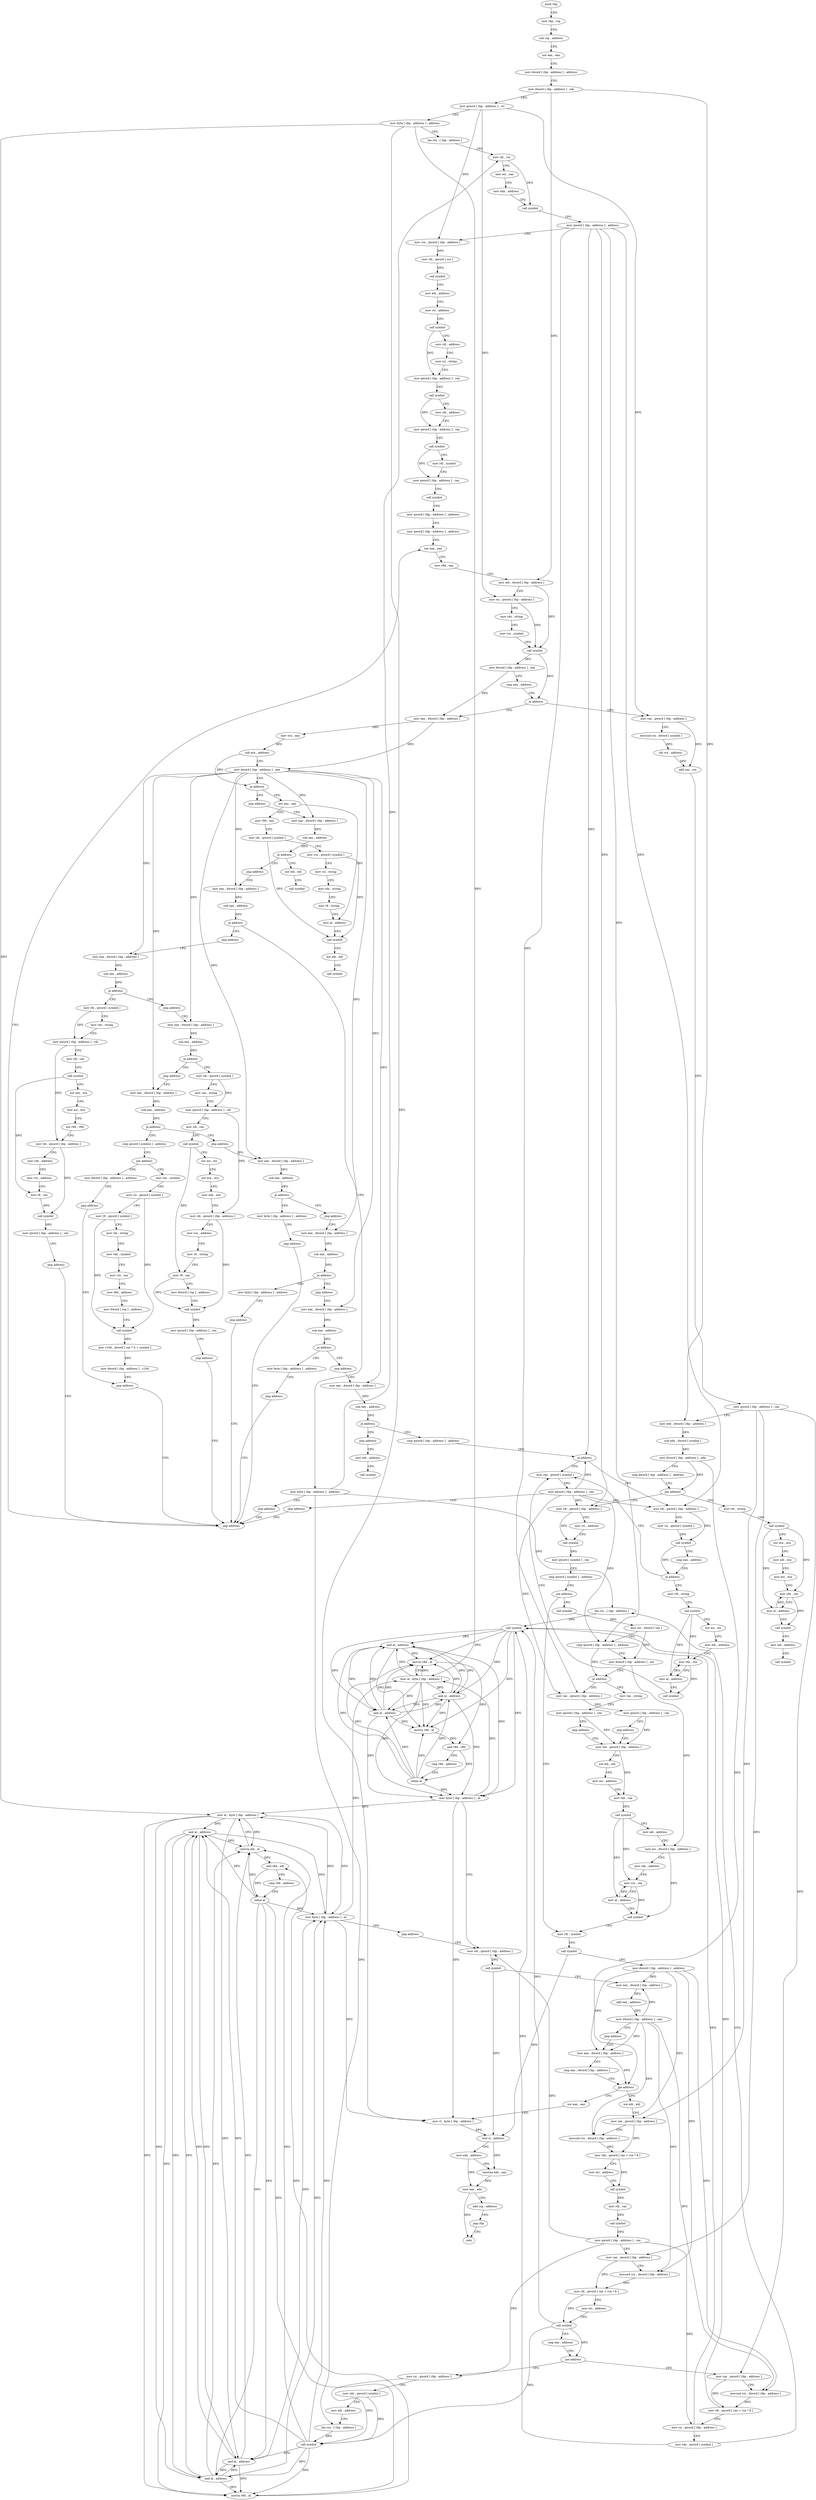 digraph "func" {
"4202784" [label = "push rbp" ]
"4202785" [label = "mov rbp , rsp" ]
"4202788" [label = "sub rsp , address" ]
"4202795" [label = "xor eax , eax" ]
"4202797" [label = "mov dword [ rbp - address ] , address" ]
"4202804" [label = "mov dword [ rbp - address ] , edi" ]
"4202807" [label = "mov qword [ rbp - address ] , rsi" ]
"4202811" [label = "mov byte [ rbp - address ] , address" ]
"4202815" [label = "lea rcx , [ rbp - address ]" ]
"4202819" [label = "mov rdi , rcx" ]
"4202822" [label = "mov esi , eax" ]
"4202824" [label = "mov edx , address" ]
"4202829" [label = "call symbol" ]
"4202834" [label = "mov qword [ rbp - address ] , address" ]
"4202842" [label = "mov rcx , qword [ rbp - address ]" ]
"4202846" [label = "mov rdi , qword [ rcx ]" ]
"4202849" [label = "call symbol" ]
"4202854" [label = "mov edi , address" ]
"4202859" [label = "mov rsi , address" ]
"4202869" [label = "call symbol" ]
"4202874" [label = "mov rdi , address" ]
"4202884" [label = "mov rsi , string" ]
"4202894" [label = "mov qword [ rbp - address ] , rax" ]
"4202898" [label = "call symbol" ]
"4202903" [label = "mov rdi , address" ]
"4202913" [label = "mov qword [ rbp - address ] , rax" ]
"4202917" [label = "call symbol" ]
"4202922" [label = "mov rdi , symbol" ]
"4202932" [label = "mov qword [ rbp - address ] , rax" ]
"4202936" [label = "call symbol" ]
"4202941" [label = "mov qword [ rbp - address ] , address" ]
"4202949" [label = "mov qword [ rbp - address ] , address" ]
"4202957" [label = "xor eax , eax" ]
"4203682" [label = "mov rax , qword [ rbp - address ]" ]
"4203686" [label = "movsxd rcx , dword [ symbol ]" ]
"4203694" [label = "shl rcx , address" ]
"4203698" [label = "add rax , rcx" ]
"4203701" [label = "mov qword [ rbp - address ] , rax" ]
"4203705" [label = "mov edx , dword [ rbp - address ]" ]
"4203708" [label = "sub edx , dword [ symbol ]" ]
"4203715" [label = "mov dword [ rbp - address ] , edx" ]
"4203718" [label = "cmp dword [ rbp - address ] , address" ]
"4203722" [label = "jne address" ]
"4203769" [label = "mov rdi , qword [ rbp - address ]" ]
"4203728" [label = "mov rdi , string" ]
"4203006" [label = "mov eax , dword [ rbp - address ]" ]
"4203009" [label = "mov ecx , eax" ]
"4203011" [label = "sub ecx , address" ]
"4203017" [label = "mov dword [ rbp - address ] , eax" ]
"4203020" [label = "je address" ]
"4203602" [label = "xor eax , eax" ]
"4203026" [label = "jmp address" ]
"4203773" [label = "mov rsi , address" ]
"4203780" [label = "call symbol" ]
"4203785" [label = "mov qword [ symbol ] , rax" ]
"4203793" [label = "cmp qword [ symbol ] , address" ]
"4203802" [label = "jne address" ]
"4203923" [label = "mov rdi , symbol" ]
"4203808" [label = "call symbol" ]
"4203738" [label = "call symbol" ]
"4203743" [label = "xor ecx , ecx" ]
"4203745" [label = "mov edi , ecx" ]
"4203747" [label = "mov esi , ecx" ]
"4203749" [label = "mov rdx , rax" ]
"4203752" [label = "mov al , address" ]
"4203754" [label = "call symbol" ]
"4203759" [label = "mov edi , address" ]
"4203764" [label = "call symbol" ]
"4203604" [label = "mov r9d , eax" ]
"4203607" [label = "mov rdi , qword [ symbol ]" ]
"4203615" [label = "mov rcx , qword [ symbol ]" ]
"4203623" [label = "mov rsi , string" ]
"4203633" [label = "mov rdx , string" ]
"4203643" [label = "mov r8 , string" ]
"4203653" [label = "mov al , address" ]
"4203655" [label = "call symbol" ]
"4203660" [label = "xor edi , edi" ]
"4203662" [label = "call symbol" ]
"4203031" [label = "mov eax , dword [ rbp - address ]" ]
"4203933" [label = "call symbol" ]
"4203938" [label = "mov dword [ rbp - address ] , address" ]
"4203945" [label = "mov eax , dword [ rbp - address ]" ]
"4203813" [label = "mov esi , dword [ rax ]" ]
"4203815" [label = "cmp qword [ rbp - address ] , address" ]
"4203820" [label = "mov dword [ rbp - address ] , esi" ]
"4203826" [label = "je address" ]
"4203848" [label = "mov rax , string" ]
"4203832" [label = "mov rax , qword [ rbp - address ]" ]
"4203034" [label = "sub eax , address" ]
"4203039" [label = "je address" ]
"4203595" [label = "xor edi , edi" ]
"4203045" [label = "jmp address" ]
"4204170" [label = "xor eax , eax" ]
"4204172" [label = "mov cl , byte [ rbp - address ]" ]
"4204175" [label = "test cl , address" ]
"4204178" [label = "mov edx , address" ]
"4204183" [label = "cmovne edx , eax" ]
"4204186" [label = "mov eax , edx" ]
"4204188" [label = "add rsp , address" ]
"4204195" [label = "pop rbp" ]
"4204196" [label = "retn" ]
"4203957" [label = "xor edi , edi" ]
"4203959" [label = "mov rax , qword [ rbp - address ]" ]
"4203963" [label = "movsxd rcx , dword [ rbp - address ]" ]
"4203967" [label = "mov rdx , qword [ rax + rcx * 8 ]" ]
"4203971" [label = "mov esi , address" ]
"4203976" [label = "call symbol" ]
"4203981" [label = "mov rdi , rax" ]
"4203984" [label = "call symbol" ]
"4203989" [label = "mov qword [ rbp - address ] , rax" ]
"4203993" [label = "mov rax , qword [ rbp - address ]" ]
"4203997" [label = "movsxd rcx , dword [ rbp - address ]" ]
"4204001" [label = "mov rdi , qword [ rax + rcx * 8 ]" ]
"4204005" [label = "mov esi , address" ]
"4204010" [label = "call symbol" ]
"4204015" [label = "cmp eax , address" ]
"4204018" [label = "jne address" ]
"4204084" [label = "mov rax , qword [ rbp - address ]" ]
"4204024" [label = "mov rsi , qword [ rbp - address ]" ]
"4203858" [label = "mov qword [ rbp - address ] , rax" ]
"4203865" [label = "jmp address" ]
"4203870" [label = "mov rax , qword [ rbp - address ]" ]
"4203836" [label = "mov qword [ rbp - address ] , rax" ]
"4203843" [label = "jmp address" ]
"4203597" [label = "call symbol" ]
"4203050" [label = "mov eax , dword [ rbp - address ]" ]
"4204088" [label = "movsxd rcx , dword [ rbp - address ]" ]
"4204092" [label = "mov rdi , qword [ rax + rcx * 8 ]" ]
"4204096" [label = "mov rsi , qword [ rbp - address ]" ]
"4204100" [label = "mov rdx , qword [ symbol ]" ]
"4204108" [label = "lea rcx , [ rbp - address ]" ]
"4204112" [label = "call symbol" ]
"4204117" [label = "and al , address" ]
"4204119" [label = "movzx r8d , al" ]
"4204123" [label = "mov al , byte [ rbp - address ]" ]
"4204126" [label = "and al , address" ]
"4204128" [label = "movzx r9d , al" ]
"4204132" [label = "and r9d , r8d" ]
"4204135" [label = "cmp r9d , address" ]
"4204139" [label = "setne al" ]
"4204142" [label = "and al , address" ]
"4204144" [label = "mov byte [ rbp - address ] , al" ]
"4204147" [label = "mov rdi , qword [ rbp - address ]" ]
"4204028" [label = "mov rdx , qword [ symbol ]" ]
"4204036" [label = "mov edi , address" ]
"4204041" [label = "lea rcx , [ rbp - address ]" ]
"4204045" [label = "call symbol" ]
"4204050" [label = "and al , address" ]
"4204052" [label = "movzx edi , al" ]
"4204055" [label = "mov al , byte [ rbp - address ]" ]
"4204058" [label = "and al , address" ]
"4204060" [label = "movzx r8d , al" ]
"4204064" [label = "and r8d , edi" ]
"4204067" [label = "cmp r8d , address" ]
"4204071" [label = "setne al" ]
"4204074" [label = "and al , address" ]
"4204076" [label = "mov byte [ rbp - address ] , al" ]
"4204079" [label = "jmp address" ]
"4203877" [label = "xor edi , edi" ]
"4203879" [label = "mov esi , address" ]
"4203884" [label = "mov rdx , rax" ]
"4203887" [label = "call symbol" ]
"4203892" [label = "mov edi , address" ]
"4203897" [label = "mov esi , dword [ rbp - address ]" ]
"4203903" [label = "mov rdx , address" ]
"4203913" [label = "mov rcx , rax" ]
"4203916" [label = "mov al , address" ]
"4203918" [label = "call symbol" ]
"4203053" [label = "sub eax , address" ]
"4203056" [label = "je address" ]
"4203188" [label = "mov byte [ rbp - address ] , address" ]
"4203062" [label = "jmp address" ]
"4203948" [label = "cmp eax , dword [ rbp - address ]" ]
"4203951" [label = "jge address" ]
"4204151" [label = "call symbol" ]
"4204156" [label = "mov eax , dword [ rbp - address ]" ]
"4204159" [label = "add eax , address" ]
"4204162" [label = "mov dword [ rbp - address ] , eax" ]
"4204165" [label = "jmp address" ]
"4203192" [label = "jmp address" ]
"4203677" [label = "jmp address" ]
"4203067" [label = "mov eax , dword [ rbp - address ]" ]
"4203070" [label = "sub eax , address" ]
"4203073" [label = "je address" ]
"4203197" [label = "mov rdi , qword [ symbol ]" ]
"4203079" [label = "jmp address" ]
"4202959" [label = "mov r8d , eax" ]
"4202962" [label = "mov edi , dword [ rbp - address ]" ]
"4202965" [label = "mov rsi , qword [ rbp - address ]" ]
"4202969" [label = "mov rdx , string" ]
"4202979" [label = "mov rcx , symbol" ]
"4202989" [label = "call symbol" ]
"4202994" [label = "mov dword [ rbp - address ] , eax" ]
"4202997" [label = "cmp eax , address" ]
"4203000" [label = "je address" ]
"4203205" [label = "mov rax , string" ]
"4203215" [label = "mov qword [ rbp - address ] , rdi" ]
"4203222" [label = "mov rdi , rax" ]
"4203225" [label = "call symbol" ]
"4203230" [label = "xor ecx , ecx" ]
"4203232" [label = "mov esi , ecx" ]
"4203234" [label = "xor r9d , r9d" ]
"4203237" [label = "mov rdi , qword [ rbp - address ]" ]
"4203244" [label = "mov rdx , address" ]
"4203254" [label = "mov rcx , address" ]
"4203264" [label = "mov r8 , rax" ]
"4203267" [label = "call symbol" ]
"4203272" [label = "mov qword [ rbp - address ] , rax" ]
"4203276" [label = "jmp address" ]
"4203084" [label = "mov eax , dword [ rbp - address ]" ]
"4203087" [label = "sub eax , address" ]
"4203090" [label = "je address" ]
"4203478" [label = "mov rdi , qword [ symbol ]" ]
"4203096" [label = "jmp address" ]
"4203486" [label = "mov rax , string" ]
"4203496" [label = "mov qword [ rbp - address ] , rdi" ]
"4203503" [label = "mov rdi , rax" ]
"4203506" [label = "call symbol" ]
"4203511" [label = "xor esi , esi" ]
"4203513" [label = "xor ecx , ecx" ]
"4203515" [label = "mov edx , ecx" ]
"4203517" [label = "mov rdi , qword [ rbp - address ]" ]
"4203524" [label = "mov rcx , address" ]
"4203534" [label = "mov r8 , string" ]
"4203544" [label = "mov r9 , rax" ]
"4203547" [label = "mov dword [ rsp ] , address" ]
"4203554" [label = "call symbol" ]
"4203559" [label = "mov qword [ rbp - address ] , rax" ]
"4203563" [label = "jmp address" ]
"4203101" [label = "mov eax , dword [ rbp - address ]" ]
"4203104" [label = "sub eax , address" ]
"4203107" [label = "je address" ]
"4203367" [label = "cmp qword [ symbol ] , address" ]
"4203113" [label = "jmp address" ]
"4203376" [label = "jne address" ]
"4203394" [label = "mov rax , symbol" ]
"4203382" [label = "mov dword [ rbp - address ] , address" ]
"4203118" [label = "mov eax , dword [ rbp - address ]" ]
"4203404" [label = "mov rsi , qword [ symbol ]" ]
"4203412" [label = "mov r9 , qword [ symbol ]" ]
"4203420" [label = "mov rdi , string" ]
"4203430" [label = "mov rdx , symbol" ]
"4203440" [label = "mov rcx , rax" ]
"4203443" [label = "mov r8d , address" ]
"4203449" [label = "mov dword [ rsp ] , address" ]
"4203456" [label = "call symbol" ]
"4203461" [label = "mov r10d , dword [ rax * 4 + symbol ]" ]
"4203469" [label = "mov dword [ rbp - address ] , r10d" ]
"4203473" [label = "jmp address" ]
"4203389" [label = "jmp address" ]
"4203121" [label = "sub eax , address" ]
"4203124" [label = "je address" ]
"4203568" [label = "mov byte [ rbp - address ] , address" ]
"4203130" [label = "jmp address" ]
"4203572" [label = "jmp address" ]
"4203135" [label = "mov eax , dword [ rbp - address ]" ]
"4203138" [label = "sub eax , address" ]
"4203141" [label = "je address" ]
"4203577" [label = "mov byte [ rbp - address ] , address" ]
"4203147" [label = "jmp address" ]
"4203581" [label = "jmp address" ]
"4203152" [label = "mov eax , dword [ rbp - address ]" ]
"4203155" [label = "sub eax , address" ]
"4203158" [label = "je address" ]
"4203586" [label = "mov byte [ rbp - address ] , address" ]
"4203164" [label = "jmp address" ]
"4203590" [label = "jmp address" ]
"4203169" [label = "mov eax , dword [ rbp - address ]" ]
"4203172" [label = "sub eax , address" ]
"4203177" [label = "je address" ]
"4203281" [label = "cmp qword [ rbp - address ] , address" ]
"4203183" [label = "jmp address" ]
"4203286" [label = "je address" ]
"4203350" [label = "mov rax , qword [ symbol ]" ]
"4203292" [label = "mov rdi , qword [ rbp - address ]" ]
"4203667" [label = "mov edi , address" ]
"4203358" [label = "mov qword [ rbp - address ] , rax" ]
"4203362" [label = "jmp address" ]
"4203296" [label = "mov rsi , qword [ symbol ]" ]
"4203304" [label = "call symbol" ]
"4203309" [label = "cmp eax , address" ]
"4203312" [label = "je address" ]
"4203318" [label = "mov rdi , string" ]
"4203672" [label = "call symbol" ]
"4203328" [label = "call symbol" ]
"4203333" [label = "xor esi , esi" ]
"4203335" [label = "mov edi , address" ]
"4203340" [label = "mov rdx , rax" ]
"4203343" [label = "mov al , address" ]
"4203345" [label = "call symbol" ]
"4202784" -> "4202785" [ label = "CFG" ]
"4202785" -> "4202788" [ label = "CFG" ]
"4202788" -> "4202795" [ label = "CFG" ]
"4202795" -> "4202797" [ label = "CFG" ]
"4202797" -> "4202804" [ label = "CFG" ]
"4202804" -> "4202807" [ label = "CFG" ]
"4202804" -> "4202962" [ label = "DFG" ]
"4202804" -> "4203705" [ label = "DFG" ]
"4202807" -> "4202811" [ label = "CFG" ]
"4202807" -> "4202842" [ label = "DFG" ]
"4202807" -> "4202965" [ label = "DFG" ]
"4202807" -> "4203682" [ label = "DFG" ]
"4202811" -> "4202815" [ label = "CFG" ]
"4202811" -> "4204172" [ label = "DFG" ]
"4202811" -> "4204123" [ label = "DFG" ]
"4202811" -> "4204055" [ label = "DFG" ]
"4202815" -> "4202819" [ label = "CFG" ]
"4202819" -> "4202822" [ label = "CFG" ]
"4202819" -> "4202829" [ label = "DFG" ]
"4202822" -> "4202824" [ label = "CFG" ]
"4202824" -> "4202829" [ label = "CFG" ]
"4202829" -> "4202834" [ label = "CFG" ]
"4202834" -> "4202842" [ label = "CFG" ]
"4202834" -> "4203769" [ label = "DFG" ]
"4202834" -> "4203815" [ label = "DFG" ]
"4202834" -> "4203832" [ label = "DFG" ]
"4202834" -> "4203286" [ label = "DFG" ]
"4202834" -> "4203292" [ label = "DFG" ]
"4202842" -> "4202846" [ label = "DFG" ]
"4202846" -> "4202849" [ label = "DFG" ]
"4202849" -> "4202854" [ label = "CFG" ]
"4202854" -> "4202859" [ label = "CFG" ]
"4202859" -> "4202869" [ label = "CFG" ]
"4202869" -> "4202874" [ label = "CFG" ]
"4202869" -> "4202894" [ label = "DFG" ]
"4202874" -> "4202884" [ label = "CFG" ]
"4202884" -> "4202894" [ label = "CFG" ]
"4202894" -> "4202898" [ label = "CFG" ]
"4202898" -> "4202903" [ label = "CFG" ]
"4202898" -> "4202913" [ label = "DFG" ]
"4202903" -> "4202913" [ label = "CFG" ]
"4202913" -> "4202917" [ label = "CFG" ]
"4202917" -> "4202922" [ label = "CFG" ]
"4202917" -> "4202932" [ label = "DFG" ]
"4202922" -> "4202932" [ label = "CFG" ]
"4202932" -> "4202936" [ label = "CFG" ]
"4202936" -> "4202941" [ label = "CFG" ]
"4202941" -> "4202949" [ label = "CFG" ]
"4202949" -> "4202957" [ label = "CFG" ]
"4202957" -> "4202959" [ label = "CFG" ]
"4203682" -> "4203686" [ label = "CFG" ]
"4203682" -> "4203698" [ label = "DFG" ]
"4203686" -> "4203694" [ label = "DFG" ]
"4203694" -> "4203698" [ label = "DFG" ]
"4203698" -> "4203701" [ label = "DFG" ]
"4203701" -> "4203705" [ label = "CFG" ]
"4203701" -> "4203959" [ label = "DFG" ]
"4203701" -> "4203993" [ label = "DFG" ]
"4203701" -> "4204084" [ label = "DFG" ]
"4203705" -> "4203708" [ label = "DFG" ]
"4203708" -> "4203715" [ label = "DFG" ]
"4203715" -> "4203718" [ label = "CFG" ]
"4203715" -> "4203722" [ label = "DFG" ]
"4203715" -> "4203951" [ label = "DFG" ]
"4203718" -> "4203722" [ label = "CFG" ]
"4203722" -> "4203769" [ label = "CFG" ]
"4203722" -> "4203728" [ label = "CFG" ]
"4203769" -> "4203773" [ label = "CFG" ]
"4203769" -> "4203780" [ label = "DFG" ]
"4203728" -> "4203738" [ label = "CFG" ]
"4203006" -> "4203009" [ label = "DFG" ]
"4203006" -> "4203017" [ label = "DFG" ]
"4203009" -> "4203011" [ label = "DFG" ]
"4203011" -> "4203017" [ label = "CFG" ]
"4203011" -> "4203020" [ label = "DFG" ]
"4203017" -> "4203020" [ label = "CFG" ]
"4203017" -> "4203031" [ label = "DFG" ]
"4203017" -> "4203050" [ label = "DFG" ]
"4203017" -> "4203067" [ label = "DFG" ]
"4203017" -> "4203084" [ label = "DFG" ]
"4203017" -> "4203101" [ label = "DFG" ]
"4203017" -> "4203118" [ label = "DFG" ]
"4203017" -> "4203135" [ label = "DFG" ]
"4203017" -> "4203152" [ label = "DFG" ]
"4203017" -> "4203169" [ label = "DFG" ]
"4203020" -> "4203602" [ label = "CFG" ]
"4203020" -> "4203026" [ label = "CFG" ]
"4203602" -> "4203604" [ label = "CFG" ]
"4203602" -> "4203653" [ label = "DFG" ]
"4203026" -> "4203031" [ label = "CFG" ]
"4203773" -> "4203780" [ label = "CFG" ]
"4203780" -> "4203785" [ label = "DFG" ]
"4203785" -> "4203793" [ label = "CFG" ]
"4203793" -> "4203802" [ label = "CFG" ]
"4203802" -> "4203923" [ label = "CFG" ]
"4203802" -> "4203808" [ label = "CFG" ]
"4203923" -> "4203933" [ label = "CFG" ]
"4203808" -> "4203813" [ label = "DFG" ]
"4203738" -> "4203743" [ label = "CFG" ]
"4203738" -> "4203749" [ label = "DFG" ]
"4203738" -> "4203752" [ label = "DFG" ]
"4203743" -> "4203745" [ label = "CFG" ]
"4203745" -> "4203747" [ label = "CFG" ]
"4203747" -> "4203749" [ label = "CFG" ]
"4203749" -> "4203752" [ label = "CFG" ]
"4203749" -> "4203754" [ label = "DFG" ]
"4203752" -> "4203754" [ label = "CFG" ]
"4203752" -> "4203749" [ label = "DFG" ]
"4203754" -> "4203759" [ label = "CFG" ]
"4203759" -> "4203764" [ label = "CFG" ]
"4203604" -> "4203607" [ label = "CFG" ]
"4203607" -> "4203615" [ label = "CFG" ]
"4203607" -> "4203655" [ label = "DFG" ]
"4203615" -> "4203623" [ label = "CFG" ]
"4203615" -> "4203655" [ label = "DFG" ]
"4203623" -> "4203633" [ label = "CFG" ]
"4203633" -> "4203643" [ label = "CFG" ]
"4203643" -> "4203653" [ label = "CFG" ]
"4203653" -> "4203655" [ label = "CFG" ]
"4203655" -> "4203660" [ label = "CFG" ]
"4203660" -> "4203662" [ label = "CFG" ]
"4203031" -> "4203034" [ label = "DFG" ]
"4203933" -> "4203938" [ label = "CFG" ]
"4203933" -> "4204175" [ label = "DFG" ]
"4203938" -> "4203945" [ label = "DFG" ]
"4203938" -> "4203963" [ label = "DFG" ]
"4203938" -> "4203997" [ label = "DFG" ]
"4203938" -> "4204088" [ label = "DFG" ]
"4203938" -> "4204156" [ label = "DFG" ]
"4203945" -> "4203948" [ label = "CFG" ]
"4203945" -> "4203951" [ label = "DFG" ]
"4203813" -> "4203815" [ label = "CFG" ]
"4203813" -> "4203820" [ label = "DFG" ]
"4203815" -> "4203820" [ label = "CFG" ]
"4203815" -> "4203826" [ label = "DFG" ]
"4203820" -> "4203826" [ label = "CFG" ]
"4203820" -> "4203897" [ label = "DFG" ]
"4203826" -> "4203848" [ label = "CFG" ]
"4203826" -> "4203832" [ label = "CFG" ]
"4203848" -> "4203858" [ label = "CFG" ]
"4203832" -> "4203836" [ label = "DFG" ]
"4203034" -> "4203039" [ label = "DFG" ]
"4203039" -> "4203595" [ label = "CFG" ]
"4203039" -> "4203045" [ label = "CFG" ]
"4203595" -> "4203597" [ label = "CFG" ]
"4203045" -> "4203050" [ label = "CFG" ]
"4204170" -> "4204172" [ label = "CFG" ]
"4204172" -> "4204175" [ label = "DFG" ]
"4204175" -> "4204178" [ label = "CFG" ]
"4204175" -> "4204183" [ label = "DFG" ]
"4204178" -> "4204183" [ label = "CFG" ]
"4204178" -> "4204186" [ label = "DFG" ]
"4204183" -> "4204186" [ label = "DFG" ]
"4204186" -> "4204188" [ label = "CFG" ]
"4204186" -> "4204196" [ label = "DFG" ]
"4204188" -> "4204195" [ label = "CFG" ]
"4204195" -> "4204196" [ label = "CFG" ]
"4203957" -> "4203959" [ label = "CFG" ]
"4203959" -> "4203963" [ label = "CFG" ]
"4203959" -> "4203967" [ label = "DFG" ]
"4203963" -> "4203967" [ label = "DFG" ]
"4203967" -> "4203971" [ label = "CFG" ]
"4203967" -> "4203976" [ label = "DFG" ]
"4203971" -> "4203976" [ label = "CFG" ]
"4203976" -> "4203981" [ label = "DFG" ]
"4203981" -> "4203984" [ label = "DFG" ]
"4203984" -> "4203989" [ label = "DFG" ]
"4203989" -> "4203993" [ label = "CFG" ]
"4203989" -> "4204096" [ label = "DFG" ]
"4203989" -> "4204024" [ label = "DFG" ]
"4203989" -> "4204147" [ label = "DFG" ]
"4203993" -> "4203997" [ label = "CFG" ]
"4203993" -> "4204001" [ label = "DFG" ]
"4203997" -> "4204001" [ label = "DFG" ]
"4204001" -> "4204005" [ label = "CFG" ]
"4204001" -> "4204010" [ label = "DFG" ]
"4204005" -> "4204010" [ label = "CFG" ]
"4204010" -> "4204015" [ label = "CFG" ]
"4204010" -> "4204018" [ label = "DFG" ]
"4204010" -> "4204112" [ label = "DFG" ]
"4204010" -> "4204045" [ label = "DFG" ]
"4204015" -> "4204018" [ label = "CFG" ]
"4204018" -> "4204084" [ label = "CFG" ]
"4204018" -> "4204024" [ label = "CFG" ]
"4204084" -> "4204088" [ label = "CFG" ]
"4204084" -> "4204092" [ label = "DFG" ]
"4204024" -> "4204028" [ label = "CFG" ]
"4204024" -> "4204045" [ label = "DFG" ]
"4203858" -> "4203865" [ label = "CFG" ]
"4203858" -> "4203870" [ label = "DFG" ]
"4203865" -> "4203870" [ label = "CFG" ]
"4203870" -> "4203877" [ label = "CFG" ]
"4203870" -> "4203884" [ label = "DFG" ]
"4203836" -> "4203843" [ label = "CFG" ]
"4203836" -> "4203870" [ label = "DFG" ]
"4203843" -> "4203870" [ label = "CFG" ]
"4203050" -> "4203053" [ label = "DFG" ]
"4204088" -> "4204092" [ label = "DFG" ]
"4204092" -> "4204096" [ label = "CFG" ]
"4204092" -> "4204112" [ label = "DFG" ]
"4204096" -> "4204100" [ label = "CFG" ]
"4204096" -> "4204112" [ label = "DFG" ]
"4204100" -> "4204108" [ label = "CFG" ]
"4204100" -> "4204112" [ label = "DFG" ]
"4204108" -> "4204112" [ label = "DFG" ]
"4204112" -> "4204117" [ label = "DFG" ]
"4204112" -> "4204119" [ label = "DFG" ]
"4204112" -> "4204126" [ label = "DFG" ]
"4204112" -> "4204128" [ label = "DFG" ]
"4204112" -> "4204142" [ label = "DFG" ]
"4204112" -> "4204144" [ label = "DFG" ]
"4204117" -> "4204119" [ label = "DFG" ]
"4204117" -> "4204126" [ label = "DFG" ]
"4204117" -> "4204128" [ label = "DFG" ]
"4204117" -> "4204142" [ label = "DFG" ]
"4204117" -> "4204144" [ label = "DFG" ]
"4204119" -> "4204123" [ label = "CFG" ]
"4204119" -> "4204132" [ label = "DFG" ]
"4204123" -> "4204126" [ label = "DFG" ]
"4204123" -> "4204117" [ label = "DFG" ]
"4204123" -> "4204119" [ label = "DFG" ]
"4204123" -> "4204128" [ label = "DFG" ]
"4204123" -> "4204142" [ label = "DFG" ]
"4204123" -> "4204144" [ label = "DFG" ]
"4204126" -> "4204128" [ label = "DFG" ]
"4204126" -> "4204117" [ label = "DFG" ]
"4204126" -> "4204119" [ label = "DFG" ]
"4204126" -> "4204142" [ label = "DFG" ]
"4204126" -> "4204144" [ label = "DFG" ]
"4204128" -> "4204132" [ label = "DFG" ]
"4204132" -> "4204135" [ label = "CFG" ]
"4204132" -> "4204139" [ label = "DFG" ]
"4204135" -> "4204139" [ label = "CFG" ]
"4204139" -> "4204142" [ label = "DFG" ]
"4204139" -> "4204117" [ label = "DFG" ]
"4204139" -> "4204119" [ label = "DFG" ]
"4204139" -> "4204126" [ label = "DFG" ]
"4204139" -> "4204128" [ label = "DFG" ]
"4204139" -> "4204144" [ label = "DFG" ]
"4204142" -> "4204144" [ label = "DFG" ]
"4204142" -> "4204117" [ label = "DFG" ]
"4204142" -> "4204119" [ label = "DFG" ]
"4204142" -> "4204126" [ label = "DFG" ]
"4204142" -> "4204128" [ label = "DFG" ]
"4204144" -> "4204147" [ label = "CFG" ]
"4204144" -> "4204172" [ label = "DFG" ]
"4204144" -> "4204123" [ label = "DFG" ]
"4204144" -> "4204055" [ label = "DFG" ]
"4204147" -> "4204151" [ label = "DFG" ]
"4204028" -> "4204036" [ label = "CFG" ]
"4204028" -> "4204045" [ label = "DFG" ]
"4204036" -> "4204041" [ label = "CFG" ]
"4204041" -> "4204045" [ label = "DFG" ]
"4204045" -> "4204050" [ label = "DFG" ]
"4204045" -> "4204052" [ label = "DFG" ]
"4204045" -> "4204058" [ label = "DFG" ]
"4204045" -> "4204060" [ label = "DFG" ]
"4204045" -> "4204074" [ label = "DFG" ]
"4204045" -> "4204076" [ label = "DFG" ]
"4204050" -> "4204052" [ label = "DFG" ]
"4204050" -> "4204058" [ label = "DFG" ]
"4204050" -> "4204060" [ label = "DFG" ]
"4204050" -> "4204074" [ label = "DFG" ]
"4204050" -> "4204076" [ label = "DFG" ]
"4204052" -> "4204055" [ label = "CFG" ]
"4204052" -> "4204064" [ label = "DFG" ]
"4204055" -> "4204058" [ label = "DFG" ]
"4204055" -> "4204050" [ label = "DFG" ]
"4204055" -> "4204052" [ label = "DFG" ]
"4204055" -> "4204060" [ label = "DFG" ]
"4204055" -> "4204074" [ label = "DFG" ]
"4204055" -> "4204076" [ label = "DFG" ]
"4204058" -> "4204060" [ label = "DFG" ]
"4204058" -> "4204050" [ label = "DFG" ]
"4204058" -> "4204052" [ label = "DFG" ]
"4204058" -> "4204074" [ label = "DFG" ]
"4204058" -> "4204076" [ label = "DFG" ]
"4204060" -> "4204064" [ label = "DFG" ]
"4204064" -> "4204067" [ label = "CFG" ]
"4204064" -> "4204071" [ label = "DFG" ]
"4204067" -> "4204071" [ label = "CFG" ]
"4204071" -> "4204074" [ label = "DFG" ]
"4204071" -> "4204050" [ label = "DFG" ]
"4204071" -> "4204052" [ label = "DFG" ]
"4204071" -> "4204058" [ label = "DFG" ]
"4204071" -> "4204060" [ label = "DFG" ]
"4204071" -> "4204076" [ label = "DFG" ]
"4204074" -> "4204076" [ label = "DFG" ]
"4204074" -> "4204050" [ label = "DFG" ]
"4204074" -> "4204052" [ label = "DFG" ]
"4204074" -> "4204058" [ label = "DFG" ]
"4204074" -> "4204060" [ label = "DFG" ]
"4204076" -> "4204079" [ label = "CFG" ]
"4204076" -> "4204172" [ label = "DFG" ]
"4204076" -> "4204123" [ label = "DFG" ]
"4204076" -> "4204055" [ label = "DFG" ]
"4204079" -> "4204147" [ label = "CFG" ]
"4203877" -> "4203879" [ label = "CFG" ]
"4203879" -> "4203884" [ label = "CFG" ]
"4203884" -> "4203887" [ label = "DFG" ]
"4203887" -> "4203892" [ label = "CFG" ]
"4203887" -> "4203913" [ label = "DFG" ]
"4203887" -> "4203916" [ label = "DFG" ]
"4203892" -> "4203897" [ label = "CFG" ]
"4203897" -> "4203903" [ label = "CFG" ]
"4203897" -> "4203918" [ label = "DFG" ]
"4203903" -> "4203913" [ label = "CFG" ]
"4203913" -> "4203916" [ label = "CFG" ]
"4203913" -> "4203918" [ label = "DFG" ]
"4203916" -> "4203918" [ label = "CFG" ]
"4203916" -> "4203913" [ label = "DFG" ]
"4203918" -> "4203923" [ label = "CFG" ]
"4203053" -> "4203056" [ label = "DFG" ]
"4203056" -> "4203188" [ label = "CFG" ]
"4203056" -> "4203062" [ label = "CFG" ]
"4203188" -> "4203192" [ label = "CFG" ]
"4203188" -> "4202819" [ label = "DFG" ]
"4203188" -> "4204108" [ label = "DFG" ]
"4203188" -> "4204041" [ label = "DFG" ]
"4203062" -> "4203067" [ label = "CFG" ]
"4203948" -> "4203951" [ label = "CFG" ]
"4203951" -> "4204170" [ label = "CFG" ]
"4203951" -> "4203957" [ label = "CFG" ]
"4204151" -> "4204156" [ label = "CFG" ]
"4204151" -> "4204175" [ label = "DFG" ]
"4204156" -> "4204159" [ label = "DFG" ]
"4204159" -> "4204162" [ label = "DFG" ]
"4204162" -> "4204165" [ label = "CFG" ]
"4204162" -> "4203945" [ label = "DFG" ]
"4204162" -> "4203963" [ label = "DFG" ]
"4204162" -> "4203997" [ label = "DFG" ]
"4204162" -> "4204088" [ label = "DFG" ]
"4204162" -> "4204156" [ label = "DFG" ]
"4204165" -> "4203945" [ label = "CFG" ]
"4203192" -> "4203677" [ label = "CFG" ]
"4203677" -> "4202957" [ label = "CFG" ]
"4203067" -> "4203070" [ label = "DFG" ]
"4203070" -> "4203073" [ label = "DFG" ]
"4203073" -> "4203197" [ label = "CFG" ]
"4203073" -> "4203079" [ label = "CFG" ]
"4203197" -> "4203205" [ label = "CFG" ]
"4203197" -> "4203215" [ label = "DFG" ]
"4203079" -> "4203084" [ label = "CFG" ]
"4202959" -> "4202962" [ label = "CFG" ]
"4202962" -> "4202965" [ label = "CFG" ]
"4202962" -> "4202989" [ label = "DFG" ]
"4202965" -> "4202969" [ label = "CFG" ]
"4202965" -> "4202989" [ label = "DFG" ]
"4202969" -> "4202979" [ label = "CFG" ]
"4202979" -> "4202989" [ label = "CFG" ]
"4202989" -> "4202994" [ label = "DFG" ]
"4202989" -> "4203000" [ label = "DFG" ]
"4202994" -> "4202997" [ label = "CFG" ]
"4202994" -> "4203006" [ label = "DFG" ]
"4202997" -> "4203000" [ label = "CFG" ]
"4203000" -> "4203682" [ label = "CFG" ]
"4203000" -> "4203006" [ label = "CFG" ]
"4203205" -> "4203215" [ label = "CFG" ]
"4203215" -> "4203222" [ label = "CFG" ]
"4203215" -> "4203237" [ label = "DFG" ]
"4203222" -> "4203225" [ label = "CFG" ]
"4203225" -> "4203230" [ label = "CFG" ]
"4203225" -> "4203264" [ label = "DFG" ]
"4203230" -> "4203232" [ label = "CFG" ]
"4203232" -> "4203234" [ label = "CFG" ]
"4203234" -> "4203237" [ label = "CFG" ]
"4203237" -> "4203244" [ label = "CFG" ]
"4203237" -> "4203267" [ label = "DFG" ]
"4203244" -> "4203254" [ label = "CFG" ]
"4203254" -> "4203264" [ label = "CFG" ]
"4203264" -> "4203267" [ label = "DFG" ]
"4203267" -> "4203272" [ label = "DFG" ]
"4203272" -> "4203276" [ label = "CFG" ]
"4203276" -> "4203677" [ label = "CFG" ]
"4203084" -> "4203087" [ label = "DFG" ]
"4203087" -> "4203090" [ label = "DFG" ]
"4203090" -> "4203478" [ label = "CFG" ]
"4203090" -> "4203096" [ label = "CFG" ]
"4203478" -> "4203486" [ label = "CFG" ]
"4203478" -> "4203496" [ label = "DFG" ]
"4203096" -> "4203101" [ label = "CFG" ]
"4203486" -> "4203496" [ label = "CFG" ]
"4203496" -> "4203503" [ label = "CFG" ]
"4203496" -> "4203517" [ label = "DFG" ]
"4203503" -> "4203506" [ label = "CFG" ]
"4203506" -> "4203511" [ label = "CFG" ]
"4203506" -> "4203544" [ label = "DFG" ]
"4203511" -> "4203513" [ label = "CFG" ]
"4203513" -> "4203515" [ label = "CFG" ]
"4203515" -> "4203517" [ label = "CFG" ]
"4203517" -> "4203524" [ label = "CFG" ]
"4203517" -> "4203554" [ label = "DFG" ]
"4203524" -> "4203534" [ label = "CFG" ]
"4203534" -> "4203544" [ label = "CFG" ]
"4203544" -> "4203547" [ label = "CFG" ]
"4203544" -> "4203554" [ label = "DFG" ]
"4203547" -> "4203554" [ label = "CFG" ]
"4203554" -> "4203559" [ label = "DFG" ]
"4203559" -> "4203563" [ label = "CFG" ]
"4203563" -> "4203677" [ label = "CFG" ]
"4203101" -> "4203104" [ label = "DFG" ]
"4203104" -> "4203107" [ label = "DFG" ]
"4203107" -> "4203367" [ label = "CFG" ]
"4203107" -> "4203113" [ label = "CFG" ]
"4203367" -> "4203376" [ label = "CFG" ]
"4203113" -> "4203118" [ label = "CFG" ]
"4203376" -> "4203394" [ label = "CFG" ]
"4203376" -> "4203382" [ label = "CFG" ]
"4203394" -> "4203404" [ label = "CFG" ]
"4203382" -> "4203389" [ label = "CFG" ]
"4203118" -> "4203121" [ label = "DFG" ]
"4203404" -> "4203412" [ label = "CFG" ]
"4203404" -> "4203456" [ label = "DFG" ]
"4203412" -> "4203420" [ label = "CFG" ]
"4203412" -> "4203456" [ label = "DFG" ]
"4203420" -> "4203430" [ label = "CFG" ]
"4203430" -> "4203440" [ label = "CFG" ]
"4203440" -> "4203443" [ label = "CFG" ]
"4203443" -> "4203449" [ label = "CFG" ]
"4203449" -> "4203456" [ label = "CFG" ]
"4203456" -> "4203461" [ label = "DFG" ]
"4203461" -> "4203469" [ label = "DFG" ]
"4203469" -> "4203473" [ label = "CFG" ]
"4203473" -> "4203677" [ label = "CFG" ]
"4203389" -> "4203473" [ label = "CFG" ]
"4203121" -> "4203124" [ label = "DFG" ]
"4203124" -> "4203568" [ label = "CFG" ]
"4203124" -> "4203130" [ label = "CFG" ]
"4203568" -> "4203572" [ label = "CFG" ]
"4203130" -> "4203135" [ label = "CFG" ]
"4203572" -> "4203677" [ label = "CFG" ]
"4203135" -> "4203138" [ label = "DFG" ]
"4203138" -> "4203141" [ label = "DFG" ]
"4203141" -> "4203577" [ label = "CFG" ]
"4203141" -> "4203147" [ label = "CFG" ]
"4203577" -> "4203581" [ label = "CFG" ]
"4203147" -> "4203152" [ label = "CFG" ]
"4203581" -> "4203677" [ label = "CFG" ]
"4203152" -> "4203155" [ label = "DFG" ]
"4203155" -> "4203158" [ label = "DFG" ]
"4203158" -> "4203586" [ label = "CFG" ]
"4203158" -> "4203164" [ label = "CFG" ]
"4203586" -> "4203590" [ label = "CFG" ]
"4203164" -> "4203169" [ label = "CFG" ]
"4203590" -> "4203677" [ label = "CFG" ]
"4203169" -> "4203172" [ label = "DFG" ]
"4203172" -> "4203177" [ label = "DFG" ]
"4203177" -> "4203281" [ label = "CFG" ]
"4203177" -> "4203183" [ label = "CFG" ]
"4203281" -> "4203286" [ label = "CFG" ]
"4203183" -> "4203667" [ label = "CFG" ]
"4203286" -> "4203350" [ label = "CFG" ]
"4203286" -> "4203292" [ label = "CFG" ]
"4203350" -> "4203358" [ label = "DFG" ]
"4203292" -> "4203296" [ label = "CFG" ]
"4203292" -> "4203304" [ label = "DFG" ]
"4203667" -> "4203672" [ label = "CFG" ]
"4203358" -> "4203362" [ label = "CFG" ]
"4203358" -> "4203769" [ label = "DFG" ]
"4203358" -> "4203815" [ label = "DFG" ]
"4203358" -> "4203832" [ label = "DFG" ]
"4203358" -> "4203286" [ label = "DFG" ]
"4203358" -> "4203292" [ label = "DFG" ]
"4203362" -> "4203677" [ label = "CFG" ]
"4203296" -> "4203304" [ label = "DFG" ]
"4203304" -> "4203309" [ label = "CFG" ]
"4203304" -> "4203312" [ label = "DFG" ]
"4203309" -> "4203312" [ label = "CFG" ]
"4203312" -> "4203350" [ label = "CFG" ]
"4203312" -> "4203318" [ label = "CFG" ]
"4203318" -> "4203328" [ label = "CFG" ]
"4203328" -> "4203333" [ label = "CFG" ]
"4203328" -> "4203340" [ label = "DFG" ]
"4203328" -> "4203343" [ label = "DFG" ]
"4203333" -> "4203335" [ label = "CFG" ]
"4203335" -> "4203340" [ label = "CFG" ]
"4203340" -> "4203343" [ label = "CFG" ]
"4203340" -> "4203345" [ label = "DFG" ]
"4203343" -> "4203345" [ label = "CFG" ]
"4203343" -> "4203340" [ label = "DFG" ]
"4203345" -> "4203350" [ label = "CFG" ]
}
